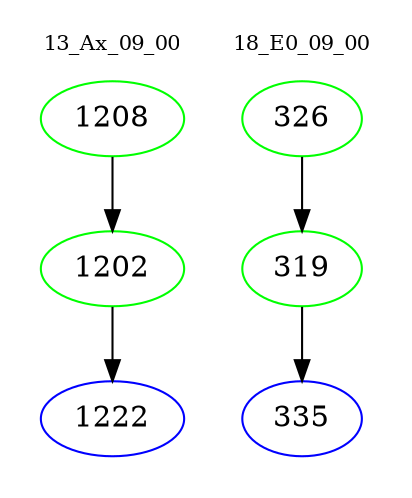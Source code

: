digraph{
subgraph cluster_0 {
color = white
label = "13_Ax_09_00";
fontsize=10;
T0_1208 [label="1208", color="green"]
T0_1208 -> T0_1202 [color="black"]
T0_1202 [label="1202", color="green"]
T0_1202 -> T0_1222 [color="black"]
T0_1222 [label="1222", color="blue"]
}
subgraph cluster_1 {
color = white
label = "18_E0_09_00";
fontsize=10;
T1_326 [label="326", color="green"]
T1_326 -> T1_319 [color="black"]
T1_319 [label="319", color="green"]
T1_319 -> T1_335 [color="black"]
T1_335 [label="335", color="blue"]
}
}
